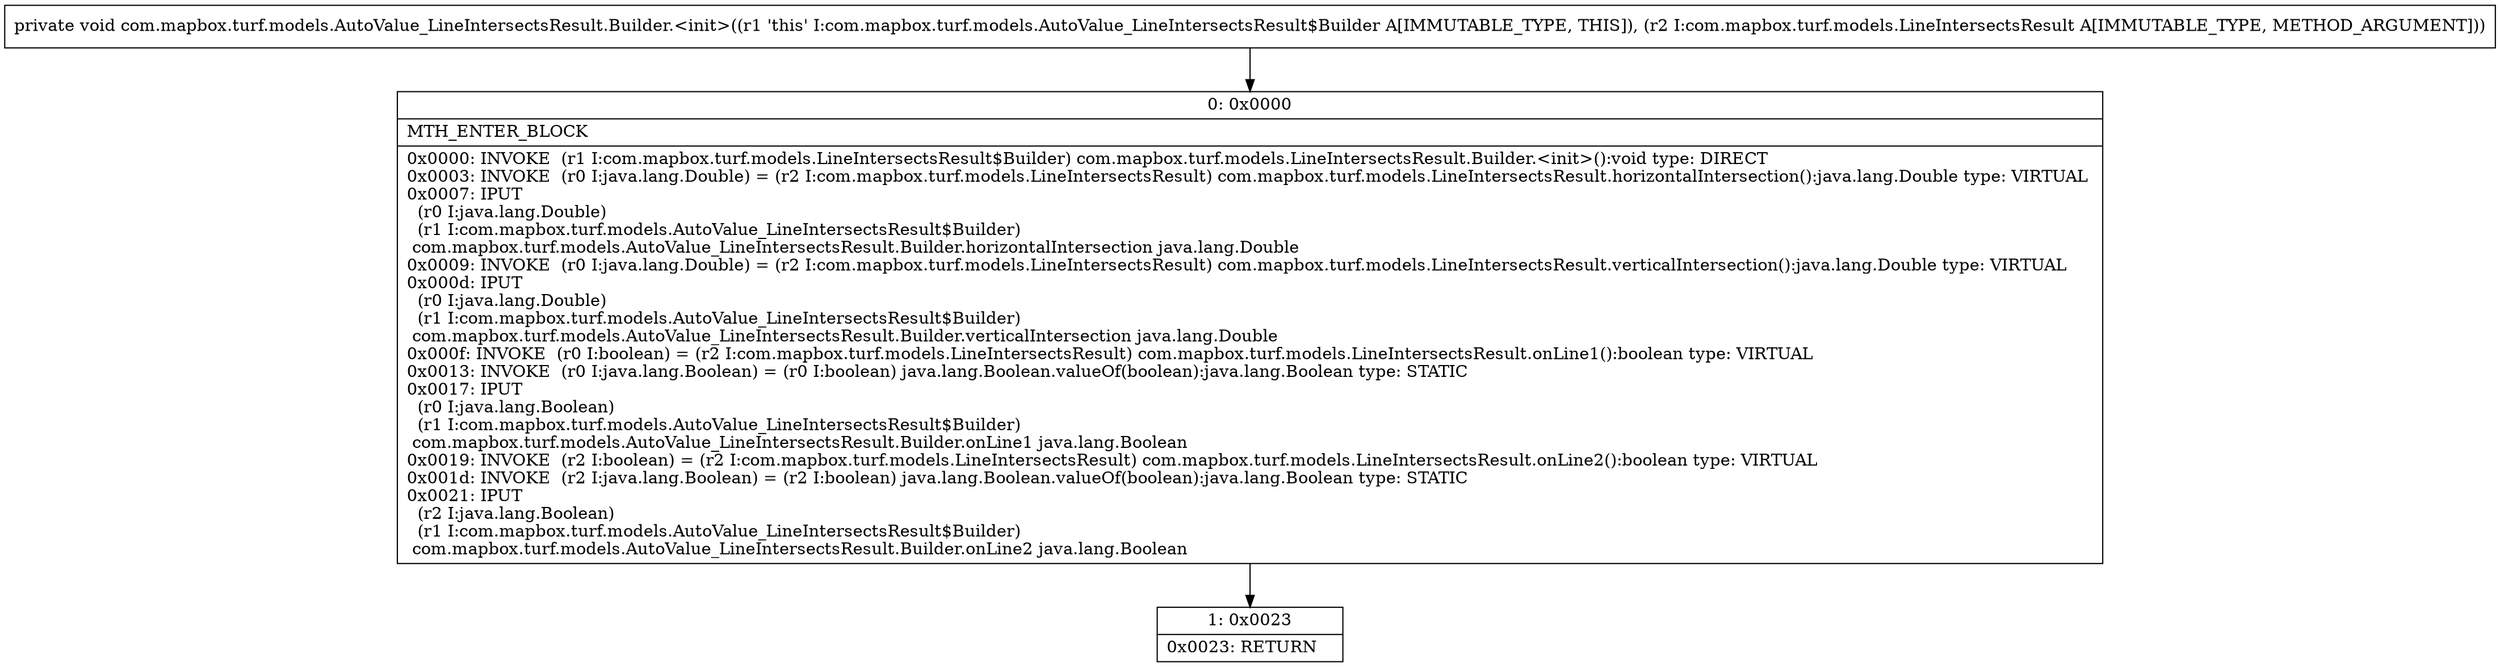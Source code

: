 digraph "CFG forcom.mapbox.turf.models.AutoValue_LineIntersectsResult.Builder.\<init\>(Lcom\/mapbox\/turf\/models\/LineIntersectsResult;)V" {
Node_0 [shape=record,label="{0\:\ 0x0000|MTH_ENTER_BLOCK\l|0x0000: INVOKE  (r1 I:com.mapbox.turf.models.LineIntersectsResult$Builder) com.mapbox.turf.models.LineIntersectsResult.Builder.\<init\>():void type: DIRECT \l0x0003: INVOKE  (r0 I:java.lang.Double) = (r2 I:com.mapbox.turf.models.LineIntersectsResult) com.mapbox.turf.models.LineIntersectsResult.horizontalIntersection():java.lang.Double type: VIRTUAL \l0x0007: IPUT  \l  (r0 I:java.lang.Double)\l  (r1 I:com.mapbox.turf.models.AutoValue_LineIntersectsResult$Builder)\l com.mapbox.turf.models.AutoValue_LineIntersectsResult.Builder.horizontalIntersection java.lang.Double \l0x0009: INVOKE  (r0 I:java.lang.Double) = (r2 I:com.mapbox.turf.models.LineIntersectsResult) com.mapbox.turf.models.LineIntersectsResult.verticalIntersection():java.lang.Double type: VIRTUAL \l0x000d: IPUT  \l  (r0 I:java.lang.Double)\l  (r1 I:com.mapbox.turf.models.AutoValue_LineIntersectsResult$Builder)\l com.mapbox.turf.models.AutoValue_LineIntersectsResult.Builder.verticalIntersection java.lang.Double \l0x000f: INVOKE  (r0 I:boolean) = (r2 I:com.mapbox.turf.models.LineIntersectsResult) com.mapbox.turf.models.LineIntersectsResult.onLine1():boolean type: VIRTUAL \l0x0013: INVOKE  (r0 I:java.lang.Boolean) = (r0 I:boolean) java.lang.Boolean.valueOf(boolean):java.lang.Boolean type: STATIC \l0x0017: IPUT  \l  (r0 I:java.lang.Boolean)\l  (r1 I:com.mapbox.turf.models.AutoValue_LineIntersectsResult$Builder)\l com.mapbox.turf.models.AutoValue_LineIntersectsResult.Builder.onLine1 java.lang.Boolean \l0x0019: INVOKE  (r2 I:boolean) = (r2 I:com.mapbox.turf.models.LineIntersectsResult) com.mapbox.turf.models.LineIntersectsResult.onLine2():boolean type: VIRTUAL \l0x001d: INVOKE  (r2 I:java.lang.Boolean) = (r2 I:boolean) java.lang.Boolean.valueOf(boolean):java.lang.Boolean type: STATIC \l0x0021: IPUT  \l  (r2 I:java.lang.Boolean)\l  (r1 I:com.mapbox.turf.models.AutoValue_LineIntersectsResult$Builder)\l com.mapbox.turf.models.AutoValue_LineIntersectsResult.Builder.onLine2 java.lang.Boolean \l}"];
Node_1 [shape=record,label="{1\:\ 0x0023|0x0023: RETURN   \l}"];
MethodNode[shape=record,label="{private void com.mapbox.turf.models.AutoValue_LineIntersectsResult.Builder.\<init\>((r1 'this' I:com.mapbox.turf.models.AutoValue_LineIntersectsResult$Builder A[IMMUTABLE_TYPE, THIS]), (r2 I:com.mapbox.turf.models.LineIntersectsResult A[IMMUTABLE_TYPE, METHOD_ARGUMENT])) }"];
MethodNode -> Node_0;
Node_0 -> Node_1;
}

